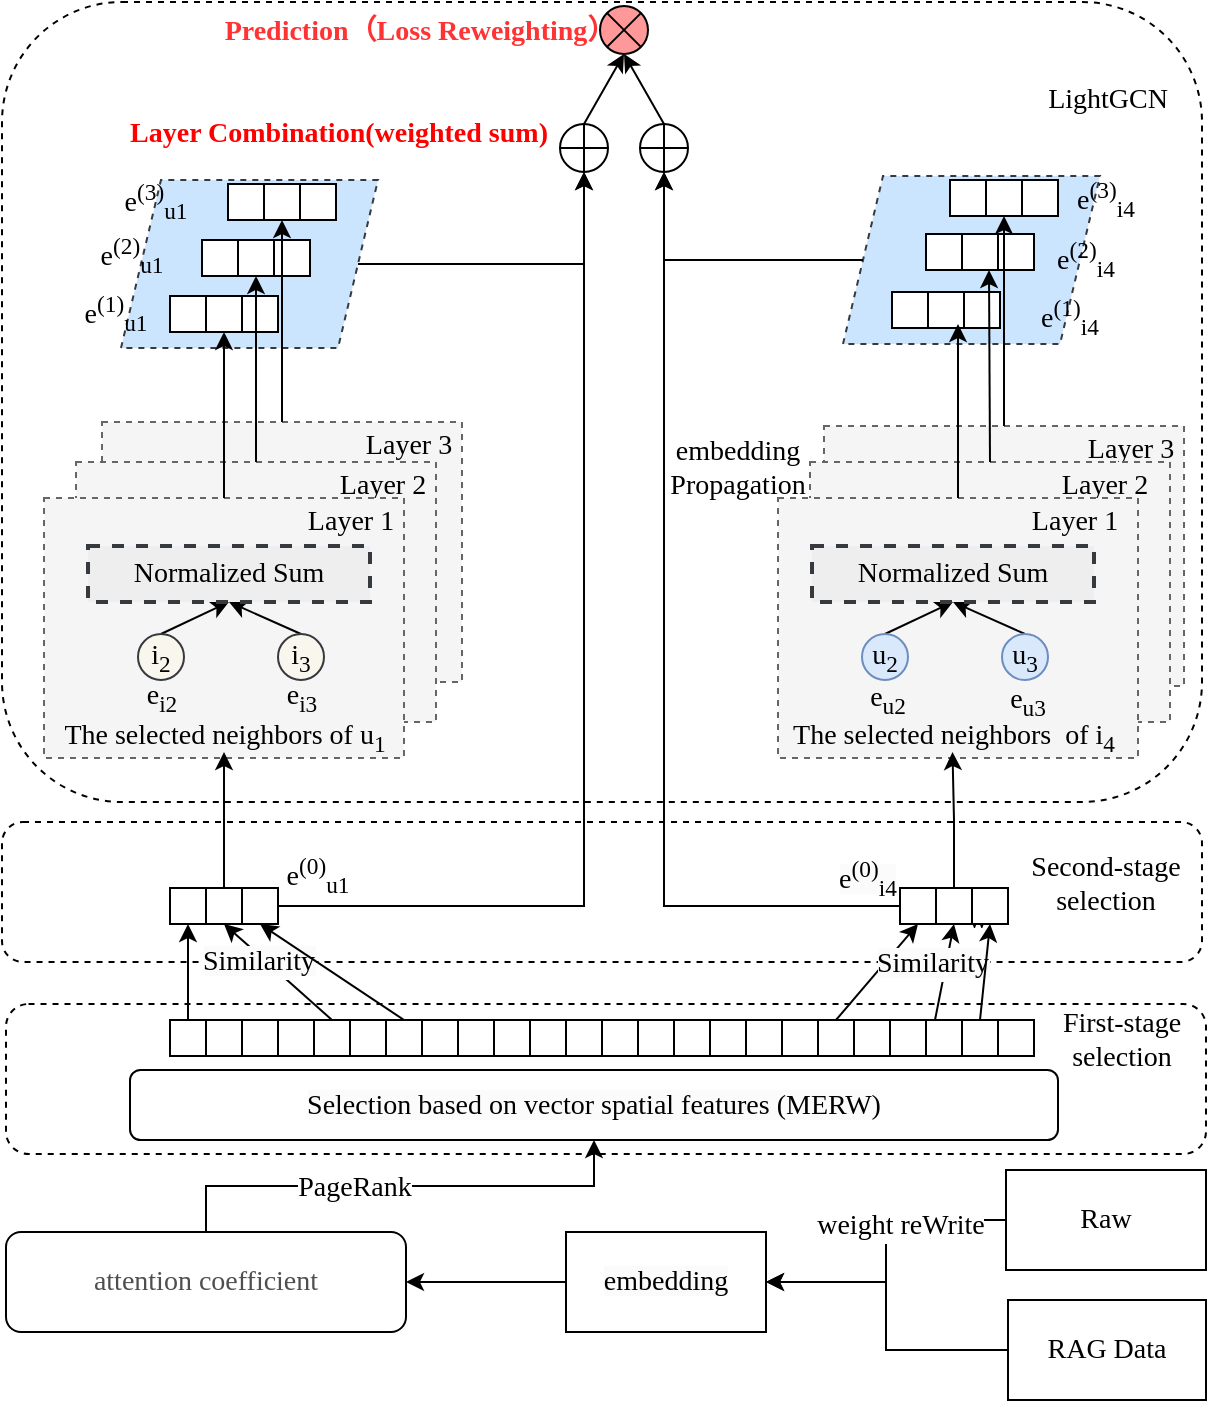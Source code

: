 <mxfile version="28.0.5">
  <diagram name="第 1 页" id="JqjY_3OXJ0ycC8vNH0t1">
    <mxGraphModel dx="854" dy="427" grid="0" gridSize="10" guides="1" tooltips="1" connect="1" arrows="1" fold="1" page="1" pageScale="1" pageWidth="827" pageHeight="1169" math="0" shadow="0">
      <root>
        <mxCell id="0" />
        <mxCell id="1" parent="0" />
        <mxCell id="YZDyfqU8U48T_e9WPzMG-154" value="" style="rounded=1;whiteSpace=wrap;html=1;dashed=1;fillColor=none;fontSize=14;fontFamily=Times New Roman;" parent="1" vertex="1">
          <mxGeometry x="60" y="606" width="600" height="75" as="geometry" />
        </mxCell>
        <mxCell id="YZDyfqU8U48T_e9WPzMG-139" value="" style="rounded=1;whiteSpace=wrap;html=1;dashed=1;fillColor=none;fontSize=14;fontFamily=Times New Roman;" parent="1" vertex="1">
          <mxGeometry x="58" y="515" width="600" height="70" as="geometry" />
        </mxCell>
        <mxCell id="YZDyfqU8U48T_e9WPzMG-7" value="" style="rounded=1;whiteSpace=wrap;html=1;fillColor=none;dashed=1;fontSize=14;fontFamily=Times New Roman;" parent="1" vertex="1">
          <mxGeometry x="58" y="105" width="600" height="400" as="geometry" />
        </mxCell>
        <mxCell id="YZDyfqU8U48T_e9WPzMG-62" value="" style="group;fontSize=14;fontFamily=Times New Roman;" parent="1" vertex="1" connectable="0">
          <mxGeometry x="108" y="315" width="180" height="130" as="geometry" />
        </mxCell>
        <mxCell id="YZDyfqU8U48T_e9WPzMG-63" value="" style="rounded=0;whiteSpace=wrap;html=1;dashed=1;fillColor=#f5f5f5;fontColor=#333333;strokeColor=#666666;fontSize=14;fontFamily=Times New Roman;" parent="YZDyfqU8U48T_e9WPzMG-62" vertex="1">
          <mxGeometry width="180" height="130" as="geometry" />
        </mxCell>
        <mxCell id="YZDyfqU8U48T_e9WPzMG-64" value="Layer 3" style="text;html=1;align=center;verticalAlign=middle;whiteSpace=wrap;rounded=0;fontSize=14;fontFamily=Times New Roman;" parent="YZDyfqU8U48T_e9WPzMG-62" vertex="1">
          <mxGeometry x="127" width="53" height="23" as="geometry" />
        </mxCell>
        <mxCell id="YZDyfqU8U48T_e9WPzMG-58" value="" style="group;fontSize=14;fontFamily=Times New Roman;" parent="1" vertex="1" connectable="0">
          <mxGeometry x="95" y="335" width="208" height="130" as="geometry" />
        </mxCell>
        <mxCell id="YZDyfqU8U48T_e9WPzMG-59" value="" style="rounded=0;whiteSpace=wrap;html=1;dashed=1;fillColor=#f5f5f5;fontColor=#333333;strokeColor=#666666;fontSize=14;fontFamily=Times New Roman;" parent="YZDyfqU8U48T_e9WPzMG-58" vertex="1">
          <mxGeometry width="180" height="130" as="geometry" />
        </mxCell>
        <mxCell id="YZDyfqU8U48T_e9WPzMG-60" value="Layer 2" style="text;html=1;align=center;verticalAlign=middle;whiteSpace=wrap;rounded=0;fontSize=14;fontFamily=Times New Roman;" parent="YZDyfqU8U48T_e9WPzMG-58" vertex="1">
          <mxGeometry x="127" width="53" height="23" as="geometry" />
        </mxCell>
        <mxCell id="YZDyfqU8U48T_e9WPzMG-35" value="" style="group;fontSize=14;fontFamily=Times New Roman;" parent="1" vertex="1" connectable="0">
          <mxGeometry x="469" y="317" width="180" height="130" as="geometry" />
        </mxCell>
        <mxCell id="YZDyfqU8U48T_e9WPzMG-36" value="" style="rounded=0;whiteSpace=wrap;html=1;dashed=1;fillColor=#f5f5f5;fontColor=#333333;strokeColor=#666666;fontSize=14;fontFamily=Times New Roman;" parent="YZDyfqU8U48T_e9WPzMG-35" vertex="1">
          <mxGeometry width="180" height="130" as="geometry" />
        </mxCell>
        <mxCell id="YZDyfqU8U48T_e9WPzMG-37" value="Layer 3" style="text;html=1;align=center;verticalAlign=middle;whiteSpace=wrap;rounded=0;fontSize=14;fontFamily=Times New Roman;" parent="YZDyfqU8U48T_e9WPzMG-35" vertex="1">
          <mxGeometry x="127" width="53" height="23" as="geometry" />
        </mxCell>
        <mxCell id="YZDyfqU8U48T_e9WPzMG-30" value="" style="group;fontSize=14;fontFamily=Times New Roman;" parent="1" vertex="1" connectable="0">
          <mxGeometry x="456" y="335" width="180" height="130" as="geometry" />
        </mxCell>
        <mxCell id="YZDyfqU8U48T_e9WPzMG-27" value="" style="rounded=0;whiteSpace=wrap;html=1;dashed=1;fillColor=#f5f5f5;fontColor=#333333;strokeColor=#666666;fontSize=14;fontFamily=Times New Roman;" parent="YZDyfqU8U48T_e9WPzMG-30" vertex="1">
          <mxGeometry x="6" width="180" height="130" as="geometry" />
        </mxCell>
        <mxCell id="YZDyfqU8U48T_e9WPzMG-28" value="Layer 2" style="text;html=1;align=center;verticalAlign=middle;whiteSpace=wrap;rounded=0;fontSize=14;fontFamily=Times New Roman;" parent="YZDyfqU8U48T_e9WPzMG-30" vertex="1">
          <mxGeometry x="127" width="53" height="23" as="geometry" />
        </mxCell>
        <mxCell id="YZDyfqU8U48T_e9WPzMG-23" value="e&lt;sub&gt;u2&lt;/sub&gt;" style="text;html=1;align=center;verticalAlign=middle;whiteSpace=wrap;rounded=0;fontSize=14;fontFamily=Times New Roman;" parent="YZDyfqU8U48T_e9WPzMG-30" vertex="1">
          <mxGeometry x="16" y="115" width="60" height="11" as="geometry" />
        </mxCell>
        <mxCell id="YZDyfqU8U48T_e9WPzMG-2" value="LightGCN" style="text;html=1;align=center;verticalAlign=middle;whiteSpace=wrap;rounded=0;fontSize=14;fontFamily=Times New Roman;" parent="1" vertex="1">
          <mxGeometry x="581" y="139" width="60" height="30" as="geometry" />
        </mxCell>
        <mxCell id="YZDyfqU8U48T_e9WPzMG-13" value="" style="rounded=0;whiteSpace=wrap;html=1;dashed=1;fillColor=#f5f5f5;fontColor=#333333;strokeColor=#666666;fontSize=14;fontFamily=Times New Roman;" parent="1" vertex="1">
          <mxGeometry x="446" y="353" width="180" height="130" as="geometry" />
        </mxCell>
        <mxCell id="YZDyfqU8U48T_e9WPzMG-21" style="rounded=0;orthogonalLoop=1;jettySize=auto;html=1;exitX=0.5;exitY=0;exitDx=0;exitDy=0;entryX=0.5;entryY=1;entryDx=0;entryDy=0;fontSize=14;fontFamily=Times New Roman;" parent="1" source="YZDyfqU8U48T_e9WPzMG-16" target="YZDyfqU8U48T_e9WPzMG-18" edge="1">
          <mxGeometry relative="1" as="geometry" />
        </mxCell>
        <mxCell id="YZDyfqU8U48T_e9WPzMG-16" value="&lt;font&gt;u&lt;sub&gt;2&lt;/sub&gt;&lt;/font&gt;" style="ellipse;whiteSpace=wrap;html=1;aspect=fixed;fillColor=#dae8fc;strokeColor=#6c8ebf;fontSize=14;fontFamily=Times New Roman;" parent="1" vertex="1">
          <mxGeometry x="488" y="421" width="23" height="23" as="geometry" />
        </mxCell>
        <mxCell id="YZDyfqU8U48T_e9WPzMG-22" style="rounded=0;orthogonalLoop=1;jettySize=auto;html=1;exitX=0.5;exitY=0;exitDx=0;exitDy=0;entryX=0.5;entryY=1;entryDx=0;entryDy=0;fontSize=14;fontFamily=Times New Roman;" parent="1" source="YZDyfqU8U48T_e9WPzMG-17" target="YZDyfqU8U48T_e9WPzMG-18" edge="1">
          <mxGeometry relative="1" as="geometry" />
        </mxCell>
        <mxCell id="YZDyfqU8U48T_e9WPzMG-17" value="&lt;font&gt;u&lt;sub&gt;3&lt;/sub&gt;&lt;/font&gt;" style="ellipse;whiteSpace=wrap;html=1;aspect=fixed;fillColor=#dae8fc;strokeColor=#6c8ebf;fontSize=14;fontFamily=Times New Roman;" parent="1" vertex="1">
          <mxGeometry x="558" y="421" width="23" height="23" as="geometry" />
        </mxCell>
        <mxCell id="YZDyfqU8U48T_e9WPzMG-18" value="Normalized Sum" style="rounded=0;whiteSpace=wrap;html=1;dashed=1;strokeWidth=2;fillColor=#eeeeee;strokeColor=#36393d;fontSize=14;fontFamily=Times New Roman;" parent="1" vertex="1">
          <mxGeometry x="463" y="377" width="141" height="28" as="geometry" />
        </mxCell>
        <mxCell id="YZDyfqU8U48T_e9WPzMG-24" value="e&lt;sub&gt;u3&lt;/sub&gt;" style="text;html=1;align=center;verticalAlign=middle;whiteSpace=wrap;rounded=0;fontSize=14;fontFamily=Times New Roman;" parent="1" vertex="1">
          <mxGeometry x="540.5" y="449" width="60" height="12" as="geometry" />
        </mxCell>
        <mxCell id="YZDyfqU8U48T_e9WPzMG-25" value="Layer 1" style="text;html=1;align=center;verticalAlign=middle;whiteSpace=wrap;rounded=0;fontSize=14;fontFamily=Times New Roman;" parent="1" vertex="1">
          <mxGeometry x="568" y="353" width="53" height="23" as="geometry" />
        </mxCell>
        <mxCell id="YZDyfqU8U48T_e9WPzMG-26" value="The selected&amp;nbsp;neighbors&amp;nbsp; of i&lt;sub&gt;4&lt;/sub&gt;" style="text;html=1;align=center;verticalAlign=middle;whiteSpace=wrap;rounded=0;fontSize=14;fontFamily=Times New Roman;" parent="1" vertex="1">
          <mxGeometry x="444.5" y="465" width="177.5" height="15" as="geometry" />
        </mxCell>
        <mxCell id="YZDyfqU8U48T_e9WPzMG-45" value="" style="rounded=0;whiteSpace=wrap;html=1;dashed=1;fillColor=#f5f5f5;fontColor=#333333;strokeColor=#666666;fontSize=14;fontFamily=Times New Roman;" parent="1" vertex="1">
          <mxGeometry x="79" y="353" width="180" height="130" as="geometry" />
        </mxCell>
        <mxCell id="YZDyfqU8U48T_e9WPzMG-46" style="rounded=0;orthogonalLoop=1;jettySize=auto;html=1;exitX=0.5;exitY=0;exitDx=0;exitDy=0;entryX=0.5;entryY=1;entryDx=0;entryDy=0;fontSize=14;fontFamily=Times New Roman;" parent="1" source="YZDyfqU8U48T_e9WPzMG-47" target="YZDyfqU8U48T_e9WPzMG-50" edge="1">
          <mxGeometry relative="1" as="geometry" />
        </mxCell>
        <mxCell id="YZDyfqU8U48T_e9WPzMG-47" value="&lt;font&gt;i&lt;sub&gt;2&lt;/sub&gt;&lt;/font&gt;" style="ellipse;whiteSpace=wrap;html=1;aspect=fixed;fillColor=#f9f7ed;strokeColor=#36393d;fontSize=14;fontFamily=Times New Roman;" parent="1" vertex="1">
          <mxGeometry x="126" y="421" width="23" height="23" as="geometry" />
        </mxCell>
        <mxCell id="YZDyfqU8U48T_e9WPzMG-48" style="rounded=0;orthogonalLoop=1;jettySize=auto;html=1;exitX=0.5;exitY=0;exitDx=0;exitDy=0;entryX=0.5;entryY=1;entryDx=0;entryDy=0;fontSize=14;fontFamily=Times New Roman;" parent="1" source="YZDyfqU8U48T_e9WPzMG-49" target="YZDyfqU8U48T_e9WPzMG-50" edge="1">
          <mxGeometry relative="1" as="geometry" />
        </mxCell>
        <mxCell id="YZDyfqU8U48T_e9WPzMG-49" value="&lt;font&gt;i&lt;sub&gt;3&lt;/sub&gt;&lt;/font&gt;" style="ellipse;whiteSpace=wrap;html=1;aspect=fixed;fillColor=#f9f7ed;strokeColor=#36393d;fontSize=14;fontFamily=Times New Roman;" parent="1" vertex="1">
          <mxGeometry x="196" y="421" width="23" height="23" as="geometry" />
        </mxCell>
        <mxCell id="YZDyfqU8U48T_e9WPzMG-50" value="Normalized Sum" style="rounded=0;whiteSpace=wrap;html=1;dashed=1;strokeWidth=2;fillColor=#eeeeee;strokeColor=#36393d;fontSize=14;fontFamily=Times New Roman;" parent="1" vertex="1">
          <mxGeometry x="101" y="377" width="141" height="28" as="geometry" />
        </mxCell>
        <mxCell id="YZDyfqU8U48T_e9WPzMG-51" value="Layer 1" style="text;html=1;align=center;verticalAlign=middle;whiteSpace=wrap;rounded=0;fontSize=14;fontFamily=Times New Roman;" parent="1" vertex="1">
          <mxGeometry x="206" y="353" width="53" height="23" as="geometry" />
        </mxCell>
        <mxCell id="YZDyfqU8U48T_e9WPzMG-52" value="The selected&amp;nbsp;neighbors of u&lt;span&gt;&lt;sub&gt;1&lt;/sub&gt;&lt;/span&gt;" style="text;html=1;align=center;verticalAlign=middle;whiteSpace=wrap;rounded=0;fontSize=14;fontFamily=Times New Roman;" parent="1" vertex="1">
          <mxGeometry x="73.5" y="465" width="191" height="15" as="geometry" />
        </mxCell>
        <mxCell id="YZDyfqU8U48T_e9WPzMG-54" value="e&lt;sub&gt;u2&lt;/sub&gt;" style="text;html=1;align=center;verticalAlign=middle;whiteSpace=wrap;rounded=0;fontSize=14;fontFamily=Times New Roman;" parent="1" vertex="1">
          <mxGeometry x="471" y="448" width="60" height="12" as="geometry" />
        </mxCell>
        <mxCell id="YZDyfqU8U48T_e9WPzMG-55" value="e&lt;sub&gt;i2&lt;/sub&gt;" style="text;html=1;align=center;verticalAlign=middle;whiteSpace=wrap;rounded=0;fontSize=14;fontFamily=Times New Roman;" parent="1" vertex="1">
          <mxGeometry x="107.5" y="447" width="60" height="12" as="geometry" />
        </mxCell>
        <mxCell id="YZDyfqU8U48T_e9WPzMG-57" value="e&lt;sub&gt;i3&lt;/sub&gt;" style="text;html=1;align=center;verticalAlign=middle;whiteSpace=wrap;rounded=0;fontSize=14;fontFamily=Times New Roman;" parent="1" vertex="1">
          <mxGeometry x="177.5" y="447" width="60" height="12" as="geometry" />
        </mxCell>
        <mxCell id="YZDyfqU8U48T_e9WPzMG-65" value="" style="shape=parallelogram;perimeter=parallelogramPerimeter;whiteSpace=wrap;html=1;fixedSize=1;fillColor=#cce5ff;strokeColor=#36393d;dashed=1;gradientColor=none;fontSize=14;fontFamily=Times New Roman;" parent="1" vertex="1">
          <mxGeometry x="117.5" y="194" width="128.5" height="84" as="geometry" />
        </mxCell>
        <mxCell id="YZDyfqU8U48T_e9WPzMG-70" value="" style="group;fontSize=14;fontFamily=Times New Roman;" parent="1" vertex="1" connectable="0">
          <mxGeometry x="142" y="252" width="54" height="18" as="geometry" />
        </mxCell>
        <mxCell id="YZDyfqU8U48T_e9WPzMG-67" value="" style="whiteSpace=wrap;html=1;aspect=fixed;fontSize=14;fontFamily=Times New Roman;" parent="YZDyfqU8U48T_e9WPzMG-70" vertex="1">
          <mxGeometry width="18" height="18" as="geometry" />
        </mxCell>
        <mxCell id="YZDyfqU8U48T_e9WPzMG-68" value="" style="whiteSpace=wrap;html=1;aspect=fixed;fontSize=14;fontFamily=Times New Roman;" parent="YZDyfqU8U48T_e9WPzMG-70" vertex="1">
          <mxGeometry x="18" width="18" height="18" as="geometry" />
        </mxCell>
        <mxCell id="YZDyfqU8U48T_e9WPzMG-69" value="" style="whiteSpace=wrap;html=1;aspect=fixed;fontSize=14;fontFamily=Times New Roman;" parent="YZDyfqU8U48T_e9WPzMG-70" vertex="1">
          <mxGeometry x="36" width="18" height="18" as="geometry" />
        </mxCell>
        <mxCell id="YZDyfqU8U48T_e9WPzMG-75" value="" style="group;fontSize=14;fontFamily=Times New Roman;" parent="1" vertex="1" connectable="0">
          <mxGeometry x="158" y="224" width="54" height="18" as="geometry" />
        </mxCell>
        <mxCell id="YZDyfqU8U48T_e9WPzMG-76" value="" style="whiteSpace=wrap;html=1;aspect=fixed;fontSize=14;fontFamily=Times New Roman;" parent="YZDyfqU8U48T_e9WPzMG-75" vertex="1">
          <mxGeometry width="18" height="18" as="geometry" />
        </mxCell>
        <mxCell id="YZDyfqU8U48T_e9WPzMG-77" value="" style="whiteSpace=wrap;html=1;aspect=fixed;fontSize=14;fontFamily=Times New Roman;" parent="YZDyfqU8U48T_e9WPzMG-75" vertex="1">
          <mxGeometry x="18" width="18" height="18" as="geometry" />
        </mxCell>
        <mxCell id="YZDyfqU8U48T_e9WPzMG-78" value="" style="whiteSpace=wrap;html=1;aspect=fixed;fontSize=14;fontFamily=Times New Roman;" parent="YZDyfqU8U48T_e9WPzMG-75" vertex="1">
          <mxGeometry x="36" width="18" height="18" as="geometry" />
        </mxCell>
        <mxCell id="YZDyfqU8U48T_e9WPzMG-79" value="" style="group;fontSize=14;fontFamily=Times New Roman;" parent="1" vertex="1" connectable="0">
          <mxGeometry x="171" y="196" width="54" height="18" as="geometry" />
        </mxCell>
        <mxCell id="YZDyfqU8U48T_e9WPzMG-80" value="" style="whiteSpace=wrap;html=1;aspect=fixed;fontSize=14;fontFamily=Times New Roman;" parent="YZDyfqU8U48T_e9WPzMG-79" vertex="1">
          <mxGeometry width="18" height="18" as="geometry" />
        </mxCell>
        <mxCell id="YZDyfqU8U48T_e9WPzMG-81" value="" style="whiteSpace=wrap;html=1;aspect=fixed;fontSize=14;fontFamily=Times New Roman;" parent="YZDyfqU8U48T_e9WPzMG-79" vertex="1">
          <mxGeometry x="18" width="18" height="18" as="geometry" />
        </mxCell>
        <mxCell id="YZDyfqU8U48T_e9WPzMG-82" value="" style="whiteSpace=wrap;html=1;aspect=fixed;fontSize=14;fontFamily=Times New Roman;" parent="YZDyfqU8U48T_e9WPzMG-79" vertex="1">
          <mxGeometry x="36" width="18" height="18" as="geometry" />
        </mxCell>
        <mxCell id="YZDyfqU8U48T_e9WPzMG-83" value="e&lt;sup&gt;(1)&lt;/sup&gt;&lt;sub&gt;u1&lt;/sub&gt;" style="text;html=1;align=center;verticalAlign=middle;whiteSpace=wrap;rounded=0;fontSize=14;fontFamily=Times New Roman;" parent="1" vertex="1">
          <mxGeometry x="85" y="246" width="60" height="30" as="geometry" />
        </mxCell>
        <mxCell id="YZDyfqU8U48T_e9WPzMG-84" value="e&lt;sup&gt;(2)&lt;/sup&gt;&lt;sub&gt;u1&lt;/sub&gt;" style="text;html=1;align=center;verticalAlign=middle;whiteSpace=wrap;rounded=0;fontSize=14;fontFamily=Times New Roman;" parent="1" vertex="1">
          <mxGeometry x="93" y="217" width="60" height="30" as="geometry" />
        </mxCell>
        <mxCell id="YZDyfqU8U48T_e9WPzMG-85" value="e&lt;sup&gt;(3)&lt;/sup&gt;&lt;sub&gt;u1&lt;/sub&gt;" style="text;html=1;align=center;verticalAlign=middle;whiteSpace=wrap;rounded=0;fontSize=14;fontFamily=Times New Roman;" parent="1" vertex="1">
          <mxGeometry x="104.5" y="190" width="60" height="30" as="geometry" />
        </mxCell>
        <mxCell id="YZDyfqU8U48T_e9WPzMG-86" value="" style="shape=parallelogram;perimeter=parallelogramPerimeter;whiteSpace=wrap;html=1;fixedSize=1;fillColor=#cce5ff;strokeColor=#36393d;dashed=1;gradientColor=none;fontSize=14;fontFamily=Times New Roman;" parent="1" vertex="1">
          <mxGeometry x="478.5" y="192" width="128.5" height="84" as="geometry" />
        </mxCell>
        <mxCell id="YZDyfqU8U48T_e9WPzMG-87" value="" style="group;fontSize=14;fontFamily=Times New Roman;" parent="1" vertex="1" connectable="0">
          <mxGeometry x="503" y="250" width="54" height="18" as="geometry" />
        </mxCell>
        <mxCell id="YZDyfqU8U48T_e9WPzMG-88" value="" style="whiteSpace=wrap;html=1;aspect=fixed;fontSize=14;fontFamily=Times New Roman;" parent="YZDyfqU8U48T_e9WPzMG-87" vertex="1">
          <mxGeometry width="18" height="18" as="geometry" />
        </mxCell>
        <mxCell id="YZDyfqU8U48T_e9WPzMG-89" value="" style="whiteSpace=wrap;html=1;aspect=fixed;fontSize=14;fontFamily=Times New Roman;" parent="YZDyfqU8U48T_e9WPzMG-87" vertex="1">
          <mxGeometry x="18" width="18" height="18" as="geometry" />
        </mxCell>
        <mxCell id="YZDyfqU8U48T_e9WPzMG-90" value="" style="whiteSpace=wrap;html=1;aspect=fixed;fontSize=14;fontFamily=Times New Roman;" parent="YZDyfqU8U48T_e9WPzMG-87" vertex="1">
          <mxGeometry x="36" width="18" height="18" as="geometry" />
        </mxCell>
        <mxCell id="YZDyfqU8U48T_e9WPzMG-91" value="" style="group;fontSize=14;fontFamily=Times New Roman;" parent="1" vertex="1" connectable="0">
          <mxGeometry x="520" y="221" width="54" height="18" as="geometry" />
        </mxCell>
        <mxCell id="YZDyfqU8U48T_e9WPzMG-92" value="" style="whiteSpace=wrap;html=1;aspect=fixed;fontSize=14;fontFamily=Times New Roman;" parent="YZDyfqU8U48T_e9WPzMG-91" vertex="1">
          <mxGeometry width="18" height="18" as="geometry" />
        </mxCell>
        <mxCell id="YZDyfqU8U48T_e9WPzMG-93" value="" style="whiteSpace=wrap;html=1;aspect=fixed;fontSize=14;fontFamily=Times New Roman;" parent="YZDyfqU8U48T_e9WPzMG-91" vertex="1">
          <mxGeometry x="18" width="18" height="18" as="geometry" />
        </mxCell>
        <mxCell id="YZDyfqU8U48T_e9WPzMG-94" value="" style="whiteSpace=wrap;html=1;aspect=fixed;fontSize=14;fontFamily=Times New Roman;" parent="YZDyfqU8U48T_e9WPzMG-91" vertex="1">
          <mxGeometry x="36" width="18" height="18" as="geometry" />
        </mxCell>
        <mxCell id="YZDyfqU8U48T_e9WPzMG-95" value="" style="group;fontSize=14;fontFamily=Times New Roman;" parent="1" vertex="1" connectable="0">
          <mxGeometry x="532" y="194" width="54" height="18" as="geometry" />
        </mxCell>
        <mxCell id="YZDyfqU8U48T_e9WPzMG-96" value="" style="whiteSpace=wrap;html=1;aspect=fixed;fontSize=14;fontFamily=Times New Roman;" parent="YZDyfqU8U48T_e9WPzMG-95" vertex="1">
          <mxGeometry width="18" height="18" as="geometry" />
        </mxCell>
        <mxCell id="YZDyfqU8U48T_e9WPzMG-97" value="" style="whiteSpace=wrap;html=1;aspect=fixed;fontSize=14;fontFamily=Times New Roman;" parent="YZDyfqU8U48T_e9WPzMG-95" vertex="1">
          <mxGeometry x="18" width="18" height="18" as="geometry" />
        </mxCell>
        <mxCell id="YZDyfqU8U48T_e9WPzMG-98" value="" style="whiteSpace=wrap;html=1;aspect=fixed;fontSize=14;fontFamily=Times New Roman;" parent="YZDyfqU8U48T_e9WPzMG-95" vertex="1">
          <mxGeometry x="36" width="18" height="18" as="geometry" />
        </mxCell>
        <mxCell id="YZDyfqU8U48T_e9WPzMG-99" value="e&lt;sup&gt;(1)&lt;/sup&gt;&lt;sub&gt;i4&lt;/sub&gt;" style="text;html=1;align=center;verticalAlign=middle;whiteSpace=wrap;rounded=0;fontSize=14;fontFamily=Times New Roman;" parent="1" vertex="1">
          <mxGeometry x="562" y="248" width="60" height="30" as="geometry" />
        </mxCell>
        <mxCell id="YZDyfqU8U48T_e9WPzMG-100" value="e&lt;sup&gt;(2)&lt;/sup&gt;&lt;sub&gt;i4&lt;/sub&gt;" style="text;html=1;align=center;verticalAlign=middle;whiteSpace=wrap;rounded=0;fontSize=14;fontFamily=Times New Roman;" parent="1" vertex="1">
          <mxGeometry x="570" y="219" width="60" height="30" as="geometry" />
        </mxCell>
        <mxCell id="YZDyfqU8U48T_e9WPzMG-101" value="e&lt;sup&gt;(3)&lt;/sup&gt;&lt;sub&gt;i4&lt;/sub&gt;" style="text;html=1;align=center;verticalAlign=middle;whiteSpace=wrap;rounded=0;fontSize=14;fontFamily=Times New Roman;" parent="1" vertex="1">
          <mxGeometry x="579.5" y="189" width="60" height="30" as="geometry" />
        </mxCell>
        <mxCell id="YZDyfqU8U48T_e9WPzMG-103" value="w" style="group;fontSize=14;fontFamily=Times New Roman;" parent="1" vertex="1" connectable="0">
          <mxGeometry x="507" y="548" width="78" height="18" as="geometry" />
        </mxCell>
        <mxCell id="YZDyfqU8U48T_e9WPzMG-104" value="" style="whiteSpace=wrap;html=1;aspect=fixed;fontSize=14;fontFamily=Times New Roman;" parent="YZDyfqU8U48T_e9WPzMG-103" vertex="1">
          <mxGeometry width="18" height="18" as="geometry" />
        </mxCell>
        <mxCell id="YZDyfqU8U48T_e9WPzMG-105" value="" style="whiteSpace=wrap;html=1;aspect=fixed;fontSize=14;fontFamily=Times New Roman;" parent="YZDyfqU8U48T_e9WPzMG-103" vertex="1">
          <mxGeometry x="18" width="18" height="18" as="geometry" />
        </mxCell>
        <mxCell id="YZDyfqU8U48T_e9WPzMG-106" value="" style="whiteSpace=wrap;html=1;aspect=fixed;fontSize=14;fontFamily=Times New Roman;" parent="YZDyfqU8U48T_e9WPzMG-103" vertex="1">
          <mxGeometry x="36" width="18" height="18" as="geometry" />
        </mxCell>
        <mxCell id="YZDyfqU8U48T_e9WPzMG-108" value="" style="group;fontSize=14;fontFamily=Times New Roman;" parent="1" vertex="1" connectable="0">
          <mxGeometry x="142" y="548" width="54" height="18" as="geometry" />
        </mxCell>
        <mxCell id="YZDyfqU8U48T_e9WPzMG-109" value="" style="whiteSpace=wrap;html=1;aspect=fixed;fontSize=14;fontFamily=Times New Roman;" parent="YZDyfqU8U48T_e9WPzMG-108" vertex="1">
          <mxGeometry width="18" height="18" as="geometry" />
        </mxCell>
        <mxCell id="YZDyfqU8U48T_e9WPzMG-110" value="" style="whiteSpace=wrap;html=1;aspect=fixed;fontSize=14;fontFamily=Times New Roman;" parent="YZDyfqU8U48T_e9WPzMG-108" vertex="1">
          <mxGeometry x="18" width="18" height="18" as="geometry" />
        </mxCell>
        <mxCell id="YZDyfqU8U48T_e9WPzMG-111" value="" style="whiteSpace=wrap;html=1;aspect=fixed;fontSize=14;fontFamily=Times New Roman;" parent="YZDyfqU8U48T_e9WPzMG-108" vertex="1">
          <mxGeometry x="36" width="18" height="18" as="geometry" />
        </mxCell>
        <mxCell id="YZDyfqU8U48T_e9WPzMG-116" style="rounded=0;orthogonalLoop=1;jettySize=auto;html=1;exitX=0.5;exitY=0;exitDx=0;exitDy=0;entryX=0.75;entryY=1;entryDx=0;entryDy=0;fontSize=14;fontFamily=Times New Roman;" parent="1" source="YZDyfqU8U48T_e9WPzMG-27" target="YZDyfqU8U48T_e9WPzMG-93" edge="1">
          <mxGeometry relative="1" as="geometry" />
        </mxCell>
        <mxCell id="YZDyfqU8U48T_e9WPzMG-113" value="e&lt;sup&gt;(0)&lt;/sup&gt;&lt;sub&gt;u1&lt;/sub&gt;" style="text;html=1;align=center;verticalAlign=middle;whiteSpace=wrap;rounded=0;fontSize=14;fontFamily=Times New Roman;" parent="1" vertex="1">
          <mxGeometry x="186" y="527" width="60" height="30" as="geometry" />
        </mxCell>
        <mxCell id="YZDyfqU8U48T_e9WPzMG-117" style="edgeStyle=orthogonalEdgeStyle;rounded=0;orthogonalLoop=1;jettySize=auto;html=1;exitX=0.5;exitY=0;exitDx=0;exitDy=0;entryX=0.5;entryY=1;entryDx=0;entryDy=0;fontSize=14;fontFamily=Times New Roman;" parent="1" source="YZDyfqU8U48T_e9WPzMG-36" target="YZDyfqU8U48T_e9WPzMG-97" edge="1">
          <mxGeometry relative="1" as="geometry" />
        </mxCell>
        <mxCell id="YZDyfqU8U48T_e9WPzMG-115" style="rounded=0;orthogonalLoop=1;jettySize=auto;html=1;exitX=0.5;exitY=0;exitDx=0;exitDy=0;fontSize=14;fontFamily=Times New Roman;" parent="1" source="YZDyfqU8U48T_e9WPzMG-13" edge="1">
          <mxGeometry relative="1" as="geometry">
            <mxPoint x="536" y="266" as="targetPoint" />
          </mxGeometry>
        </mxCell>
        <mxCell id="YZDyfqU8U48T_e9WPzMG-118" style="edgeStyle=orthogonalEdgeStyle;rounded=0;orthogonalLoop=1;jettySize=auto;html=1;exitX=0.5;exitY=0;exitDx=0;exitDy=0;entryX=0.5;entryY=1;entryDx=0;entryDy=0;fontSize=14;fontFamily=Times New Roman;" parent="1" source="YZDyfqU8U48T_e9WPzMG-45" target="YZDyfqU8U48T_e9WPzMG-68" edge="1">
          <mxGeometry relative="1" as="geometry" />
        </mxCell>
        <mxCell id="YZDyfqU8U48T_e9WPzMG-119" style="edgeStyle=orthogonalEdgeStyle;rounded=0;orthogonalLoop=1;jettySize=auto;html=1;exitX=0.5;exitY=0;exitDx=0;exitDy=0;entryX=0.5;entryY=1;entryDx=0;entryDy=0;fontSize=14;fontFamily=Times New Roman;" parent="1" source="YZDyfqU8U48T_e9WPzMG-59" target="YZDyfqU8U48T_e9WPzMG-77" edge="1">
          <mxGeometry relative="1" as="geometry" />
        </mxCell>
        <mxCell id="YZDyfqU8U48T_e9WPzMG-121" style="edgeStyle=orthogonalEdgeStyle;rounded=0;orthogonalLoop=1;jettySize=auto;html=1;exitX=0.5;exitY=0;exitDx=0;exitDy=0;entryX=0.5;entryY=1;entryDx=0;entryDy=0;fontSize=14;fontFamily=Times New Roman;" parent="1" source="YZDyfqU8U48T_e9WPzMG-63" target="YZDyfqU8U48T_e9WPzMG-81" edge="1">
          <mxGeometry relative="1" as="geometry" />
        </mxCell>
        <mxCell id="YZDyfqU8U48T_e9WPzMG-122" value="" style="verticalLabelPosition=bottom;verticalAlign=top;html=1;shape=mxgraph.flowchart.summing_function;fontSize=14;fontFamily=Times New Roman;" parent="1" vertex="1">
          <mxGeometry x="377" y="166" width="24" height="24" as="geometry" />
        </mxCell>
        <mxCell id="YZDyfqU8U48T_e9WPzMG-123" value="" style="verticalLabelPosition=bottom;verticalAlign=top;html=1;shape=mxgraph.flowchart.summing_function;fontSize=14;fontFamily=Times New Roman;" parent="1" vertex="1">
          <mxGeometry x="337" y="166" width="24" height="24" as="geometry" />
        </mxCell>
        <mxCell id="YZDyfqU8U48T_e9WPzMG-124" style="edgeStyle=orthogonalEdgeStyle;rounded=0;orthogonalLoop=1;jettySize=auto;html=1;exitX=1;exitY=0.5;exitDx=0;exitDy=0;fontSize=14;fontFamily=Times New Roman;" parent="1" source="YZDyfqU8U48T_e9WPzMG-111" target="YZDyfqU8U48T_e9WPzMG-123" edge="1">
          <mxGeometry relative="1" as="geometry" />
        </mxCell>
        <mxCell id="YZDyfqU8U48T_e9WPzMG-125" style="edgeStyle=orthogonalEdgeStyle;rounded=0;orthogonalLoop=1;jettySize=auto;html=1;exitX=0;exitY=0.5;exitDx=0;exitDy=0;entryX=0.5;entryY=1;entryDx=0;entryDy=0;entryPerimeter=0;fontSize=14;fontFamily=Times New Roman;" parent="1" source="YZDyfqU8U48T_e9WPzMG-104" target="YZDyfqU8U48T_e9WPzMG-122" edge="1">
          <mxGeometry relative="1" as="geometry" />
        </mxCell>
        <mxCell id="YZDyfqU8U48T_e9WPzMG-127" style="edgeStyle=orthogonalEdgeStyle;rounded=0;orthogonalLoop=1;jettySize=auto;html=1;exitX=0;exitY=0.5;exitDx=0;exitDy=0;entryX=0.5;entryY=1;entryDx=0;entryDy=0;entryPerimeter=0;fontSize=14;fontFamily=Times New Roman;" parent="1" source="YZDyfqU8U48T_e9WPzMG-86" target="YZDyfqU8U48T_e9WPzMG-122" edge="1">
          <mxGeometry relative="1" as="geometry" />
        </mxCell>
        <mxCell id="YZDyfqU8U48T_e9WPzMG-128" style="edgeStyle=orthogonalEdgeStyle;rounded=0;orthogonalLoop=1;jettySize=auto;html=1;exitX=1;exitY=0.5;exitDx=0;exitDy=0;entryX=0.5;entryY=1;entryDx=0;entryDy=0;entryPerimeter=0;fontSize=14;fontFamily=Times New Roman;" parent="1" source="YZDyfqU8U48T_e9WPzMG-65" target="YZDyfqU8U48T_e9WPzMG-123" edge="1">
          <mxGeometry relative="1" as="geometry" />
        </mxCell>
        <mxCell id="YZDyfqU8U48T_e9WPzMG-129" value="" style="verticalLabelPosition=bottom;verticalAlign=top;html=1;shape=mxgraph.flowchart.or;fontColor=none;strokeColor=default;strokeWidth=1;noLabel=1;fillColor=#FF9999;fontSize=14;fontFamily=Times New Roman;" parent="1" vertex="1">
          <mxGeometry x="357" y="107" width="24" height="24" as="geometry" />
        </mxCell>
        <mxCell id="YZDyfqU8U48T_e9WPzMG-130" value="Layer Combination(weighted sum)" style="text;html=1;align=center;verticalAlign=middle;whiteSpace=wrap;rounded=0;fontColor=light-dark(#ff0000, #ededed);fontStyle=1;fontSize=14;fontFamily=Times New Roman;" parent="1" vertex="1">
          <mxGeometry x="116" y="156" width="221" height="30" as="geometry" />
        </mxCell>
        <mxCell id="YZDyfqU8U48T_e9WPzMG-131" style="rounded=0;orthogonalLoop=1;jettySize=auto;html=1;exitX=0.5;exitY=0;exitDx=0;exitDy=0;exitPerimeter=0;entryX=0.5;entryY=1;entryDx=0;entryDy=0;entryPerimeter=0;fontSize=14;fontFamily=Times New Roman;" parent="1" source="YZDyfqU8U48T_e9WPzMG-123" target="YZDyfqU8U48T_e9WPzMG-129" edge="1">
          <mxGeometry relative="1" as="geometry" />
        </mxCell>
        <mxCell id="YZDyfqU8U48T_e9WPzMG-133" style="rounded=0;orthogonalLoop=1;jettySize=auto;html=1;exitX=0.5;exitY=0;exitDx=0;exitDy=0;exitPerimeter=0;entryX=0.5;entryY=1;entryDx=0;entryDy=0;entryPerimeter=0;fontSize=14;fontFamily=Times New Roman;" parent="1" source="YZDyfqU8U48T_e9WPzMG-122" target="YZDyfqU8U48T_e9WPzMG-129" edge="1">
          <mxGeometry relative="1" as="geometry" />
        </mxCell>
        <mxCell id="YZDyfqU8U48T_e9WPzMG-134" value="&lt;font style=&quot;color: rgb(255, 51, 51);&quot;&gt;Prediction（&lt;span style=&quot;color: light-dark(rgb(255, 51, 51), rgb(255, 119, 119)); background-color: transparent;&quot;&gt;Loss Reweighting&lt;/span&gt;&lt;span style=&quot;color: light-dark(rgb(255, 51, 51), rgb(255, 119, 119)); background-color: transparent;&quot;&gt;）&lt;/span&gt;&lt;br&gt;&lt;/font&gt;" style="text;html=1;align=center;verticalAlign=middle;whiteSpace=wrap;rounded=0;fontStyle=1;fontSize=14;fontFamily=Times New Roman;" parent="1" vertex="1">
          <mxGeometry x="164.5" y="105" width="204" height="30" as="geometry" />
        </mxCell>
        <mxCell id="YZDyfqU8U48T_e9WPzMG-135" value="embedding Propagation" style="text;html=1;align=center;verticalAlign=middle;whiteSpace=wrap;rounded=0;fontSize=14;fontFamily=Times New Roman;" parent="1" vertex="1">
          <mxGeometry x="396" y="323" width="60" height="30" as="geometry" />
        </mxCell>
        <mxCell id="YZDyfqU8U48T_e9WPzMG-136" value="&lt;div&gt;&lt;br&gt;&lt;/div&gt;" style="text;html=1;align=center;verticalAlign=middle;whiteSpace=wrap;rounded=0;fontSize=14;fontFamily=Times New Roman;" parent="1" vertex="1">
          <mxGeometry x="422" y="576" width="60" height="30" as="geometry" />
        </mxCell>
        <mxCell id="lJCOSlguc7DDzx-sOhFj-3" style="edgeStyle=orthogonalEdgeStyle;rounded=0;orthogonalLoop=1;jettySize=auto;html=1;exitX=0;exitY=0.5;exitDx=0;exitDy=0;entryX=1;entryY=0.5;entryDx=0;entryDy=0;fontSize=14;fontFamily=Times New Roman;" parent="1" source="YZDyfqU8U48T_e9WPzMG-137" target="YZDyfqU8U48T_e9WPzMG-147" edge="1">
          <mxGeometry relative="1" as="geometry" />
        </mxCell>
        <mxCell id="YZDyfqU8U48T_e9WPzMG-137" value="&lt;div&gt;&lt;span style=&quot;color: rgb(0, 0, 0); background-color: rgb(251, 251, 251); float: none; display: inline !important;&quot;&gt;&lt;font&gt;embedding&lt;/font&gt;&lt;/span&gt;&lt;/div&gt;" style="rounded=0;whiteSpace=wrap;html=1;fontSize=14;fontFamily=Times New Roman;" parent="1" vertex="1">
          <mxGeometry x="340" y="720" width="100" height="50" as="geometry" />
        </mxCell>
        <mxCell id="YZDyfqU8U48T_e9WPzMG-140" value="First-stage selection" style="text;html=1;align=center;verticalAlign=middle;whiteSpace=wrap;rounded=0;fontSize=14;fontFamily=Times New Roman;" parent="1" vertex="1">
          <mxGeometry x="576" y="585" width="84" height="78" as="geometry" />
        </mxCell>
        <mxCell id="YZDyfqU8U48T_e9WPzMG-166" style="edgeStyle=orthogonalEdgeStyle;rounded=0;orthogonalLoop=1;jettySize=auto;html=1;exitX=0.5;exitY=0;exitDx=0;exitDy=0;entryX=0.5;entryY=1;entryDx=0;entryDy=0;fontSize=14;fontFamily=Times New Roman;" parent="1" source="YZDyfqU8U48T_e9WPzMG-147" target="YZDyfqU8U48T_e9WPzMG-165" edge="1">
          <mxGeometry relative="1" as="geometry" />
        </mxCell>
        <mxCell id="YZDyfqU8U48T_e9WPzMG-167" value="PageRank" style="edgeLabel;html=1;align=center;verticalAlign=middle;resizable=0;points=[];fontSize=14;fontFamily=Times New Roman;" parent="YZDyfqU8U48T_e9WPzMG-166" vertex="1" connectable="0">
          <mxGeometry x="-0.191" y="-1" relative="1" as="geometry">
            <mxPoint as="offset" />
          </mxGeometry>
        </mxCell>
        <mxCell id="YZDyfqU8U48T_e9WPzMG-147" value="&lt;h4 style=&quot;forced-color-adjust: none; font-style: normal; font-variant-caps: normal; letter-spacing: normal; orphans: 2; text-indent: 0px; text-transform: none; widows: 2; word-spacing: 0px; -webkit-text-stroke-width: 0px; white-space: normal; text-decoration-thickness: initial; text-decoration-style: initial; text-decoration-color: initial; box-sizing: border-box; outline: 0px; margin: 24px 0px 8px; padding: 0px; --el-button-hover-bg-color: light-dark(#6d5ffd, #8e82ff); --el-button-hover-border-color: light-dark(#6d5ffd, #8e82ff); --el-button-active-bg-color: light-dark(#6d5ffd, #8e82ff); --el-button-active-border-color: light-dark(#6d5ffd, #8e82ff); color: rgb(79, 79, 79); line-height: 26px; font-synthesis-style: auto; overflow-wrap: break-word; font-variant-ligatures: no-common-ligatures; text-align: start; background-color: rgb(255, 255, 255);&quot;&gt;&lt;span style=&quot;font-weight: normal;&quot;&gt;&lt;font&gt;attention coefficient&lt;/font&gt;&lt;/span&gt;&lt;/h4&gt;&lt;div&gt;&lt;br&gt;&lt;/div&gt;" style="rounded=1;whiteSpace=wrap;html=1;fontSize=14;fontFamily=Times New Roman;" parent="1" vertex="1">
          <mxGeometry x="60" y="720" width="200" height="50" as="geometry" />
        </mxCell>
        <mxCell id="YZDyfqU8U48T_e9WPzMG-153" value="Second-stage selection" style="text;html=1;align=center;verticalAlign=middle;whiteSpace=wrap;rounded=0;fontSize=14;fontFamily=Times New Roman;" parent="1" vertex="1">
          <mxGeometry x="562" y="507" width="96" height="78" as="geometry" />
        </mxCell>
        <mxCell id="YZDyfqU8U48T_e9WPzMG-149" value="&lt;span style=&quot;color: rgb(0, 0, 0); background-color: rgb(251, 251, 251); float: none; display: inline !important;&quot;&gt;e&lt;sup&gt;(0)&lt;/sup&gt;&lt;sub&gt;i4&lt;/sub&gt;&lt;/span&gt;" style="text;html=1;align=center;verticalAlign=middle;whiteSpace=wrap;rounded=0;fontSize=14;fontFamily=Times New Roman;" parent="1" vertex="1">
          <mxGeometry x="461" y="529" width="60" height="30" as="geometry" />
        </mxCell>
        <mxCell id="YZDyfqU8U48T_e9WPzMG-165" value="&lt;span style=&quot;color: rgb(0, 0, 0); font-style: normal; font-variant-ligatures: normal; font-variant-caps: normal; font-weight: 400; letter-spacing: normal; orphans: 2; text-align: start; text-indent: 0px; text-transform: none; widows: 2; word-spacing: 0px; -webkit-text-stroke-width: 0px; white-space: normal; background-color: rgb(251, 251, 251); text-decoration-thickness: initial; text-decoration-style: initial; text-decoration-color: initial; float: none; display: inline !important;&quot;&gt;Selection based on vector spatial features (MERW)&lt;/span&gt;" style="rounded=1;whiteSpace=wrap;html=1;fontSize=14;fontFamily=Times New Roman;" parent="1" vertex="1">
          <mxGeometry x="122" y="639" width="464" height="35" as="geometry" />
        </mxCell>
        <mxCell id="YZDyfqU8U48T_e9WPzMG-222" value="" style="group;fontSize=14;fontFamily=Times New Roman;" parent="1" vertex="1" connectable="0">
          <mxGeometry x="142" y="614" width="432" height="18" as="geometry" />
        </mxCell>
        <mxCell id="YZDyfqU8U48T_e9WPzMG-172" value="" style="group;fontSize=14;fontFamily=Times New Roman;" parent="YZDyfqU8U48T_e9WPzMG-222" vertex="1" connectable="0">
          <mxGeometry width="54" height="18" as="geometry" />
        </mxCell>
        <mxCell id="YZDyfqU8U48T_e9WPzMG-173" value="" style="whiteSpace=wrap;html=1;aspect=fixed;fontSize=14;fontFamily=Times New Roman;" parent="YZDyfqU8U48T_e9WPzMG-172" vertex="1">
          <mxGeometry width="18" height="18" as="geometry" />
        </mxCell>
        <mxCell id="YZDyfqU8U48T_e9WPzMG-174" value="" style="whiteSpace=wrap;html=1;aspect=fixed;fontSize=14;fontFamily=Times New Roman;" parent="YZDyfqU8U48T_e9WPzMG-172" vertex="1">
          <mxGeometry x="18" width="18" height="18" as="geometry" />
        </mxCell>
        <mxCell id="YZDyfqU8U48T_e9WPzMG-175" value="" style="whiteSpace=wrap;html=1;aspect=fixed;fontSize=14;fontFamily=Times New Roman;" parent="YZDyfqU8U48T_e9WPzMG-172" vertex="1">
          <mxGeometry x="36" width="18" height="18" as="geometry" />
        </mxCell>
        <mxCell id="YZDyfqU8U48T_e9WPzMG-176" value="" style="group;fontSize=14;fontFamily=Times New Roman;" parent="YZDyfqU8U48T_e9WPzMG-222" vertex="1" connectable="0">
          <mxGeometry x="54" width="54" height="18" as="geometry" />
        </mxCell>
        <mxCell id="YZDyfqU8U48T_e9WPzMG-177" value="" style="whiteSpace=wrap;html=1;aspect=fixed;fontSize=14;fontFamily=Times New Roman;" parent="YZDyfqU8U48T_e9WPzMG-176" vertex="1">
          <mxGeometry width="18" height="18" as="geometry" />
        </mxCell>
        <mxCell id="YZDyfqU8U48T_e9WPzMG-178" value="" style="whiteSpace=wrap;html=1;aspect=fixed;fontSize=14;fontFamily=Times New Roman;" parent="YZDyfqU8U48T_e9WPzMG-176" vertex="1">
          <mxGeometry x="18" width="18" height="18" as="geometry" />
        </mxCell>
        <mxCell id="YZDyfqU8U48T_e9WPzMG-179" value="" style="whiteSpace=wrap;html=1;aspect=fixed;fontSize=14;fontFamily=Times New Roman;" parent="YZDyfqU8U48T_e9WPzMG-176" vertex="1">
          <mxGeometry x="36" width="18" height="18" as="geometry" />
        </mxCell>
        <mxCell id="YZDyfqU8U48T_e9WPzMG-181" value="" style="group;fontSize=14;fontFamily=Times New Roman;" parent="YZDyfqU8U48T_e9WPzMG-222" vertex="1" connectable="0">
          <mxGeometry x="108" width="54" height="18" as="geometry" />
        </mxCell>
        <mxCell id="YZDyfqU8U48T_e9WPzMG-182" value="" style="whiteSpace=wrap;html=1;aspect=fixed;fontSize=14;fontFamily=Times New Roman;" parent="YZDyfqU8U48T_e9WPzMG-181" vertex="1">
          <mxGeometry width="18" height="18" as="geometry" />
        </mxCell>
        <mxCell id="YZDyfqU8U48T_e9WPzMG-183" value="" style="whiteSpace=wrap;html=1;aspect=fixed;fontSize=14;fontFamily=Times New Roman;" parent="YZDyfqU8U48T_e9WPzMG-181" vertex="1">
          <mxGeometry x="18" width="18" height="18" as="geometry" />
        </mxCell>
        <mxCell id="YZDyfqU8U48T_e9WPzMG-184" value="" style="whiteSpace=wrap;html=1;aspect=fixed;fontSize=14;fontFamily=Times New Roman;" parent="YZDyfqU8U48T_e9WPzMG-181" vertex="1">
          <mxGeometry x="36" width="18" height="18" as="geometry" />
        </mxCell>
        <mxCell id="YZDyfqU8U48T_e9WPzMG-185" value="" style="group;fontSize=14;fontFamily=Times New Roman;" parent="YZDyfqU8U48T_e9WPzMG-222" vertex="1" connectable="0">
          <mxGeometry x="162" width="54" height="18" as="geometry" />
        </mxCell>
        <mxCell id="YZDyfqU8U48T_e9WPzMG-186" value="" style="whiteSpace=wrap;html=1;aspect=fixed;fontSize=14;fontFamily=Times New Roman;" parent="YZDyfqU8U48T_e9WPzMG-185" vertex="1">
          <mxGeometry width="18" height="18" as="geometry" />
        </mxCell>
        <mxCell id="YZDyfqU8U48T_e9WPzMG-187" value="" style="whiteSpace=wrap;html=1;aspect=fixed;fontSize=14;fontFamily=Times New Roman;" parent="YZDyfqU8U48T_e9WPzMG-185" vertex="1">
          <mxGeometry x="18" width="18" height="18" as="geometry" />
        </mxCell>
        <mxCell id="YZDyfqU8U48T_e9WPzMG-188" value="" style="whiteSpace=wrap;html=1;aspect=fixed;fontSize=14;fontFamily=Times New Roman;" parent="YZDyfqU8U48T_e9WPzMG-185" vertex="1">
          <mxGeometry x="36" width="18" height="18" as="geometry" />
        </mxCell>
        <mxCell id="YZDyfqU8U48T_e9WPzMG-206" value="" style="group;fontSize=14;fontFamily=Times New Roman;" parent="YZDyfqU8U48T_e9WPzMG-222" vertex="1" connectable="0">
          <mxGeometry x="216" width="54" height="18" as="geometry" />
        </mxCell>
        <mxCell id="YZDyfqU8U48T_e9WPzMG-207" value="" style="whiteSpace=wrap;html=1;aspect=fixed;fontSize=14;fontFamily=Times New Roman;" parent="YZDyfqU8U48T_e9WPzMG-206" vertex="1">
          <mxGeometry width="18" height="18" as="geometry" />
        </mxCell>
        <mxCell id="YZDyfqU8U48T_e9WPzMG-208" value="" style="whiteSpace=wrap;html=1;aspect=fixed;fontSize=14;fontFamily=Times New Roman;" parent="YZDyfqU8U48T_e9WPzMG-206" vertex="1">
          <mxGeometry x="18" width="18" height="18" as="geometry" />
        </mxCell>
        <mxCell id="YZDyfqU8U48T_e9WPzMG-209" value="" style="whiteSpace=wrap;html=1;aspect=fixed;fontSize=14;fontFamily=Times New Roman;" parent="YZDyfqU8U48T_e9WPzMG-206" vertex="1">
          <mxGeometry x="36" width="18" height="18" as="geometry" />
        </mxCell>
        <mxCell id="YZDyfqU8U48T_e9WPzMG-210" value="" style="group;fontSize=14;fontFamily=Times New Roman;" parent="YZDyfqU8U48T_e9WPzMG-222" vertex="1" connectable="0">
          <mxGeometry x="270" width="54" height="18" as="geometry" />
        </mxCell>
        <mxCell id="YZDyfqU8U48T_e9WPzMG-211" value="" style="whiteSpace=wrap;html=1;aspect=fixed;fontSize=14;fontFamily=Times New Roman;" parent="YZDyfqU8U48T_e9WPzMG-210" vertex="1">
          <mxGeometry width="18" height="18" as="geometry" />
        </mxCell>
        <mxCell id="YZDyfqU8U48T_e9WPzMG-212" value="" style="whiteSpace=wrap;html=1;aspect=fixed;fontSize=14;fontFamily=Times New Roman;" parent="YZDyfqU8U48T_e9WPzMG-210" vertex="1">
          <mxGeometry x="18" width="18" height="18" as="geometry" />
        </mxCell>
        <mxCell id="YZDyfqU8U48T_e9WPzMG-213" value="" style="whiteSpace=wrap;html=1;aspect=fixed;fontSize=14;fontFamily=Times New Roman;" parent="YZDyfqU8U48T_e9WPzMG-210" vertex="1">
          <mxGeometry x="36" width="18" height="18" as="geometry" />
        </mxCell>
        <mxCell id="YZDyfqU8U48T_e9WPzMG-214" value="" style="group;fontSize=14;fontFamily=Times New Roman;" parent="YZDyfqU8U48T_e9WPzMG-222" vertex="1" connectable="0">
          <mxGeometry x="324" width="54" height="18" as="geometry" />
        </mxCell>
        <mxCell id="YZDyfqU8U48T_e9WPzMG-215" value="" style="whiteSpace=wrap;html=1;aspect=fixed;fontSize=14;fontFamily=Times New Roman;" parent="YZDyfqU8U48T_e9WPzMG-214" vertex="1">
          <mxGeometry width="18" height="18" as="geometry" />
        </mxCell>
        <mxCell id="YZDyfqU8U48T_e9WPzMG-216" value="" style="whiteSpace=wrap;html=1;aspect=fixed;fontSize=14;fontFamily=Times New Roman;" parent="YZDyfqU8U48T_e9WPzMG-214" vertex="1">
          <mxGeometry x="18" width="18" height="18" as="geometry" />
        </mxCell>
        <mxCell id="YZDyfqU8U48T_e9WPzMG-217" value="" style="whiteSpace=wrap;html=1;aspect=fixed;fontSize=14;fontFamily=Times New Roman;" parent="YZDyfqU8U48T_e9WPzMG-214" vertex="1">
          <mxGeometry x="36" width="18" height="18" as="geometry" />
        </mxCell>
        <mxCell id="YZDyfqU8U48T_e9WPzMG-218" value="" style="group;fontSize=14;fontFamily=Times New Roman;" parent="YZDyfqU8U48T_e9WPzMG-222" vertex="1" connectable="0">
          <mxGeometry x="378" width="54" height="18" as="geometry" />
        </mxCell>
        <mxCell id="YZDyfqU8U48T_e9WPzMG-219" value="" style="whiteSpace=wrap;html=1;aspect=fixed;fontSize=14;fontFamily=Times New Roman;" parent="YZDyfqU8U48T_e9WPzMG-218" vertex="1">
          <mxGeometry width="18" height="18" as="geometry" />
        </mxCell>
        <mxCell id="YZDyfqU8U48T_e9WPzMG-220" value="" style="whiteSpace=wrap;html=1;aspect=fixed;fontSize=14;fontFamily=Times New Roman;" parent="YZDyfqU8U48T_e9WPzMG-218" vertex="1">
          <mxGeometry x="18" width="18" height="18" as="geometry" />
        </mxCell>
        <mxCell id="YZDyfqU8U48T_e9WPzMG-221" value="" style="whiteSpace=wrap;html=1;aspect=fixed;fontSize=14;fontFamily=Times New Roman;" parent="YZDyfqU8U48T_e9WPzMG-218" vertex="1">
          <mxGeometry x="36" width="18" height="18" as="geometry" />
        </mxCell>
        <mxCell id="YZDyfqU8U48T_e9WPzMG-225" style="rounded=0;orthogonalLoop=1;jettySize=auto;html=1;exitX=0.5;exitY=0;exitDx=0;exitDy=0;entryX=0.5;entryY=1;entryDx=0;entryDy=0;fontSize=14;fontFamily=Times New Roman;" parent="1" source="YZDyfqU8U48T_e9WPzMG-215" target="YZDyfqU8U48T_e9WPzMG-104" edge="1">
          <mxGeometry relative="1" as="geometry" />
        </mxCell>
        <mxCell id="YZDyfqU8U48T_e9WPzMG-226" style="rounded=0;orthogonalLoop=1;jettySize=auto;html=1;exitX=0.25;exitY=0;exitDx=0;exitDy=0;entryX=0.5;entryY=1;entryDx=0;entryDy=0;fontSize=14;fontFamily=Times New Roman;" parent="1" source="YZDyfqU8U48T_e9WPzMG-219" target="YZDyfqU8U48T_e9WPzMG-105" edge="1">
          <mxGeometry relative="1" as="geometry" />
        </mxCell>
        <mxCell id="YZDyfqU8U48T_e9WPzMG-233" value="&lt;span style=&quot;text-wrap-mode: wrap; background-color: rgb(251, 251, 251);&quot;&gt;Similarity&lt;/span&gt;" style="edgeLabel;html=1;align=center;verticalAlign=middle;resizable=0;points=[];fontSize=14;fontFamily=Times New Roman;" parent="YZDyfqU8U48T_e9WPzMG-226" vertex="1" connectable="0">
          <mxGeometry x="0.128" y="7" relative="1" as="geometry">
            <mxPoint as="offset" />
          </mxGeometry>
        </mxCell>
        <mxCell id="YZDyfqU8U48T_e9WPzMG-227" style="rounded=0;orthogonalLoop=1;jettySize=auto;html=1;exitX=0.5;exitY=0;exitDx=0;exitDy=0;entryX=0.5;entryY=1;entryDx=0;entryDy=0;fontSize=14;fontFamily=Times New Roman;" parent="1" source="YZDyfqU8U48T_e9WPzMG-220" target="YZDyfqU8U48T_e9WPzMG-106" edge="1">
          <mxGeometry relative="1" as="geometry" />
        </mxCell>
        <mxCell id="YZDyfqU8U48T_e9WPzMG-228" style="rounded=0;orthogonalLoop=1;jettySize=auto;html=1;exitX=0.5;exitY=0;exitDx=0;exitDy=0;entryX=0.5;entryY=1;entryDx=0;entryDy=0;fontSize=14;fontFamily=Times New Roman;" parent="1" source="YZDyfqU8U48T_e9WPzMG-173" target="YZDyfqU8U48T_e9WPzMG-109" edge="1">
          <mxGeometry relative="1" as="geometry" />
        </mxCell>
        <mxCell id="YZDyfqU8U48T_e9WPzMG-229" style="rounded=0;orthogonalLoop=1;jettySize=auto;html=1;exitX=0.5;exitY=0;exitDx=0;exitDy=0;entryX=0.5;entryY=1;entryDx=0;entryDy=0;fontSize=14;fontFamily=Times New Roman;" parent="1" source="YZDyfqU8U48T_e9WPzMG-178" target="YZDyfqU8U48T_e9WPzMG-110" edge="1">
          <mxGeometry relative="1" as="geometry" />
        </mxCell>
        <mxCell id="YZDyfqU8U48T_e9WPzMG-234" value="&lt;span style=&quot;text-wrap-mode: wrap; background-color: rgb(251, 251, 251);&quot;&gt;Similarity&lt;/span&gt;" style="edgeLabel;html=1;align=center;verticalAlign=middle;resizable=0;points=[];fontSize=14;fontFamily=Times New Roman;" parent="YZDyfqU8U48T_e9WPzMG-229" vertex="1" connectable="0">
          <mxGeometry x="0.321" y="3" relative="1" as="geometry">
            <mxPoint as="offset" />
          </mxGeometry>
        </mxCell>
        <mxCell id="YZDyfqU8U48T_e9WPzMG-230" style="rounded=0;orthogonalLoop=1;jettySize=auto;html=1;exitX=0.5;exitY=0;exitDx=0;exitDy=0;entryX=0.5;entryY=1;entryDx=0;entryDy=0;fontSize=14;fontFamily=Times New Roman;" parent="1" source="YZDyfqU8U48T_e9WPzMG-182" target="YZDyfqU8U48T_e9WPzMG-111" edge="1">
          <mxGeometry relative="1" as="geometry" />
        </mxCell>
        <mxCell id="YZDyfqU8U48T_e9WPzMG-235" style="edgeStyle=orthogonalEdgeStyle;rounded=0;orthogonalLoop=1;jettySize=auto;html=1;exitX=0.5;exitY=0;exitDx=0;exitDy=0;entryX=0.5;entryY=1;entryDx=0;entryDy=0;fontSize=14;fontFamily=Times New Roman;" parent="1" source="YZDyfqU8U48T_e9WPzMG-105" target="YZDyfqU8U48T_e9WPzMG-26" edge="1">
          <mxGeometry relative="1" as="geometry" />
        </mxCell>
        <mxCell id="YZDyfqU8U48T_e9WPzMG-237" style="edgeStyle=orthogonalEdgeStyle;rounded=0;orthogonalLoop=1;jettySize=auto;html=1;exitX=0.5;exitY=0;exitDx=0;exitDy=0;entryX=0.5;entryY=1;entryDx=0;entryDy=0;fontSize=14;fontFamily=Times New Roman;" parent="1" source="YZDyfqU8U48T_e9WPzMG-110" target="YZDyfqU8U48T_e9WPzMG-52" edge="1">
          <mxGeometry relative="1" as="geometry" />
        </mxCell>
        <mxCell id="lJCOSlguc7DDzx-sOhFj-6" style="edgeStyle=orthogonalEdgeStyle;rounded=0;orthogonalLoop=1;jettySize=auto;html=1;exitX=0;exitY=0.5;exitDx=0;exitDy=0;entryX=1;entryY=0.5;entryDx=0;entryDy=0;fontFamily=Times New Roman;fontSize=14;" parent="1" source="lJCOSlguc7DDzx-sOhFj-5" target="YZDyfqU8U48T_e9WPzMG-137" edge="1">
          <mxGeometry relative="1" as="geometry" />
        </mxCell>
        <mxCell id="lJCOSlguc7DDzx-sOhFj-7" value="&lt;span&gt;&lt;font&gt;weight reWrite&lt;/font&gt;&lt;/span&gt;" style="edgeLabel;html=1;align=center;verticalAlign=middle;resizable=0;points=[];fontFamily=Times New Roman;fontSize=14;" parent="lJCOSlguc7DDzx-sOhFj-6" vertex="1" connectable="0">
          <mxGeometry x="0.435" y="2" relative="1" as="geometry">
            <mxPoint x="24" y="-30" as="offset" />
          </mxGeometry>
        </mxCell>
        <mxCell id="lJCOSlguc7DDzx-sOhFj-5" value="&lt;font&gt;Raw&lt;/font&gt;" style="rounded=0;whiteSpace=wrap;html=1;fontSize=14;fontFamily=Times New Roman;" parent="1" vertex="1">
          <mxGeometry x="560" y="689" width="100" height="50" as="geometry" />
        </mxCell>
        <mxCell id="zP14yPHalmkNqVkcghxw-4" style="edgeStyle=orthogonalEdgeStyle;rounded=0;orthogonalLoop=1;jettySize=auto;html=1;exitX=0;exitY=0.5;exitDx=0;exitDy=0;entryX=1;entryY=0.5;entryDx=0;entryDy=0;" edge="1" parent="1" source="zP14yPHalmkNqVkcghxw-1" target="YZDyfqU8U48T_e9WPzMG-137">
          <mxGeometry relative="1" as="geometry">
            <Array as="points">
              <mxPoint x="500" y="779" />
              <mxPoint x="500" y="745" />
            </Array>
          </mxGeometry>
        </mxCell>
        <mxCell id="zP14yPHalmkNqVkcghxw-1" value="&lt;font&gt;RAG Data&lt;/font&gt;" style="rounded=0;whiteSpace=wrap;html=1;fontSize=14;fontFamily=Times New Roman;" vertex="1" parent="1">
          <mxGeometry x="561" y="754" width="99" height="50" as="geometry" />
        </mxCell>
      </root>
    </mxGraphModel>
  </diagram>
</mxfile>
